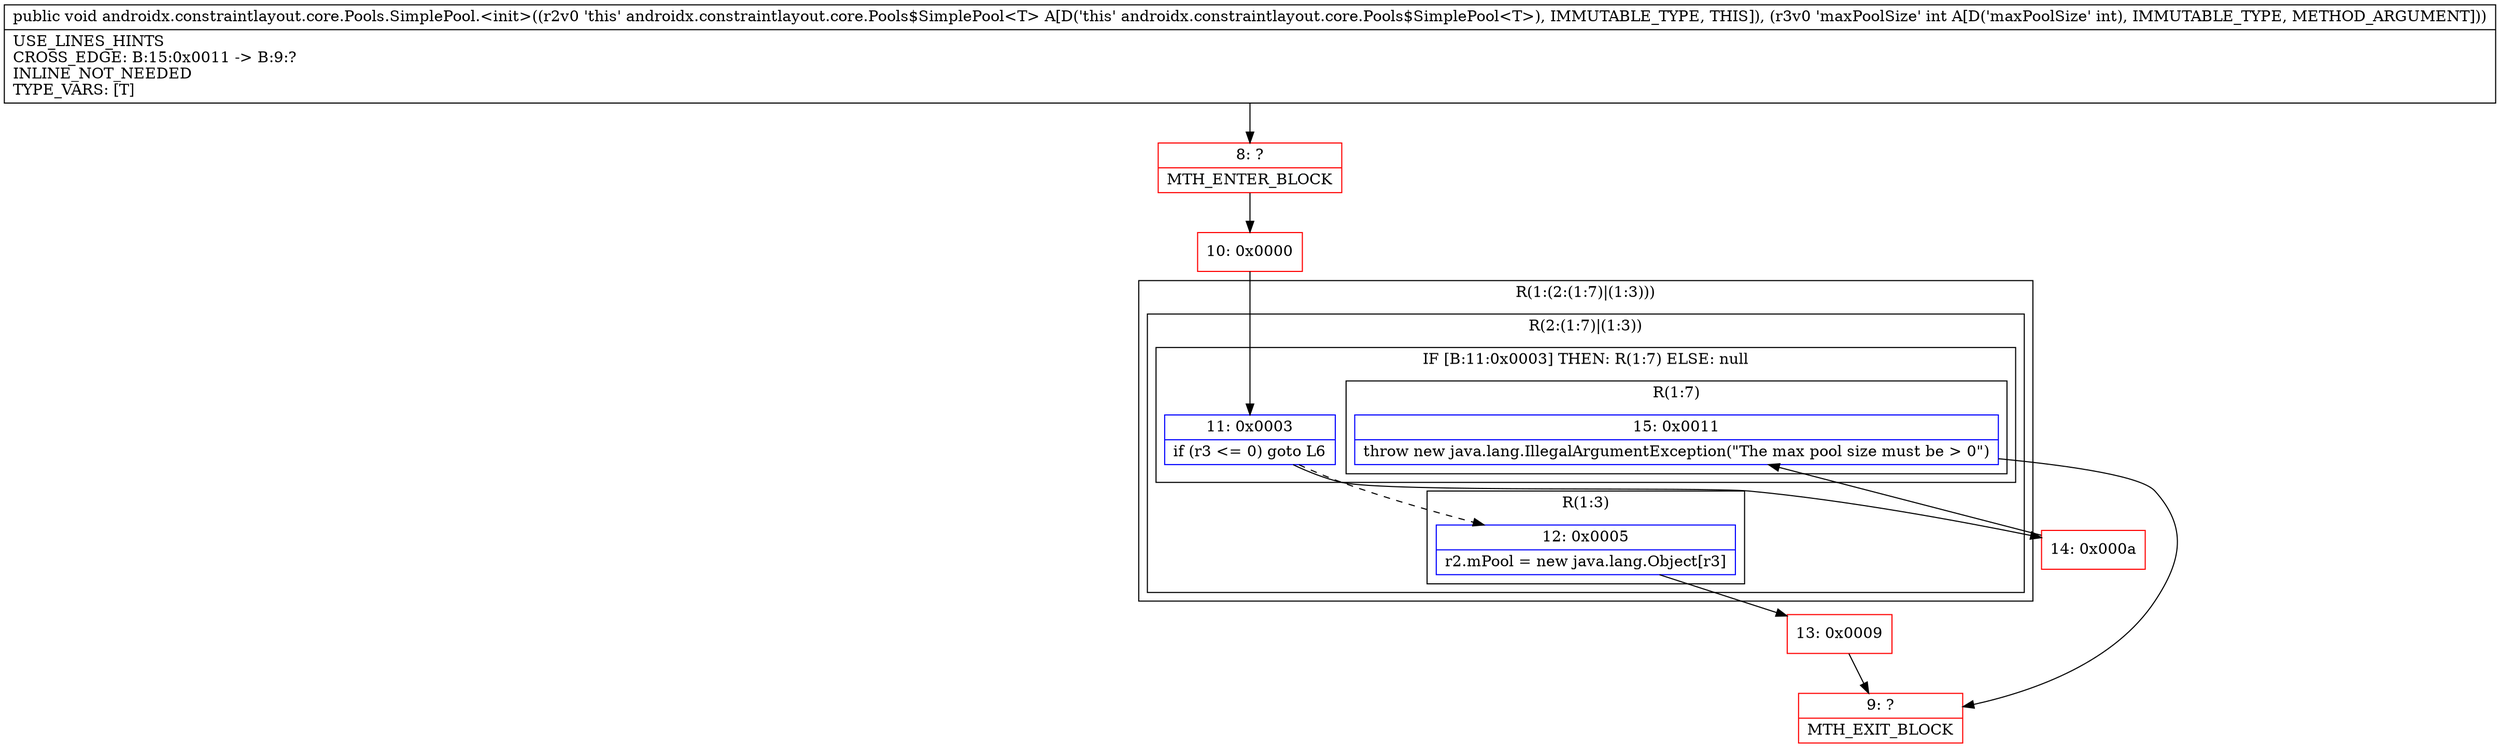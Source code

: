 digraph "CFG forandroidx.constraintlayout.core.Pools.SimplePool.\<init\>(I)V" {
subgraph cluster_Region_1228005270 {
label = "R(1:(2:(1:7)|(1:3)))";
node [shape=record,color=blue];
subgraph cluster_Region_73696442 {
label = "R(2:(1:7)|(1:3))";
node [shape=record,color=blue];
subgraph cluster_IfRegion_998143797 {
label = "IF [B:11:0x0003] THEN: R(1:7) ELSE: null";
node [shape=record,color=blue];
Node_11 [shape=record,label="{11\:\ 0x0003|if (r3 \<= 0) goto L6\l}"];
subgraph cluster_Region_73950014 {
label = "R(1:7)";
node [shape=record,color=blue];
Node_15 [shape=record,label="{15\:\ 0x0011|throw new java.lang.IllegalArgumentException(\"The max pool size must be \> 0\")\l}"];
}
}
subgraph cluster_Region_1138938186 {
label = "R(1:3)";
node [shape=record,color=blue];
Node_12 [shape=record,label="{12\:\ 0x0005|r2.mPool = new java.lang.Object[r3]\l}"];
}
}
}
Node_8 [shape=record,color=red,label="{8\:\ ?|MTH_ENTER_BLOCK\l}"];
Node_10 [shape=record,color=red,label="{10\:\ 0x0000}"];
Node_13 [shape=record,color=red,label="{13\:\ 0x0009}"];
Node_9 [shape=record,color=red,label="{9\:\ ?|MTH_EXIT_BLOCK\l}"];
Node_14 [shape=record,color=red,label="{14\:\ 0x000a}"];
MethodNode[shape=record,label="{public void androidx.constraintlayout.core.Pools.SimplePool.\<init\>((r2v0 'this' androidx.constraintlayout.core.Pools$SimplePool\<T\> A[D('this' androidx.constraintlayout.core.Pools$SimplePool\<T\>), IMMUTABLE_TYPE, THIS]), (r3v0 'maxPoolSize' int A[D('maxPoolSize' int), IMMUTABLE_TYPE, METHOD_ARGUMENT]))  | USE_LINES_HINTS\lCROSS_EDGE: B:15:0x0011 \-\> B:9:?\lINLINE_NOT_NEEDED\lTYPE_VARS: [T]\l}"];
MethodNode -> Node_8;Node_11 -> Node_12[style=dashed];
Node_11 -> Node_14;
Node_15 -> Node_9;
Node_12 -> Node_13;
Node_8 -> Node_10;
Node_10 -> Node_11;
Node_13 -> Node_9;
Node_14 -> Node_15;
}

